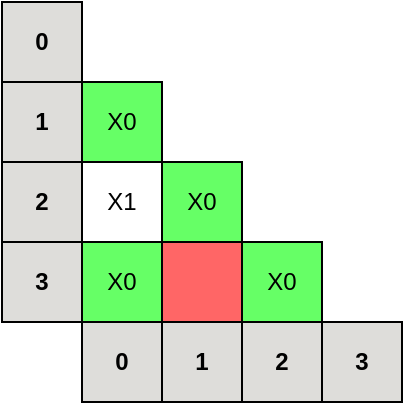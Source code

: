 <mxfile version="24.0.1" type="device">
  <diagram name="Seite-1" id="DV2gFybMHqL50xg0uv3c">
    <mxGraphModel dx="928" dy="448" grid="1" gridSize="10" guides="1" tooltips="1" connect="1" arrows="1" fold="1" page="1" pageScale="1" pageWidth="827" pageHeight="1169" math="0" shadow="0">
      <root>
        <mxCell id="0" />
        <mxCell id="1" parent="0" />
        <mxCell id="gaEJztT3Mrqc9i1CY80R-1" value="0" style="whiteSpace=wrap;html=1;aspect=fixed;fontStyle=1;fillColor=#deddda;" parent="1" vertex="1">
          <mxGeometry x="320" y="200" width="40" height="40" as="geometry" />
        </mxCell>
        <mxCell id="gaEJztT3Mrqc9i1CY80R-2" value="1" style="whiteSpace=wrap;html=1;aspect=fixed;fontStyle=1;fillColor=#deddda;" parent="1" vertex="1">
          <mxGeometry x="320" y="240" width="40" height="40" as="geometry" />
        </mxCell>
        <mxCell id="gaEJztT3Mrqc9i1CY80R-4" value="3" style="whiteSpace=wrap;html=1;aspect=fixed;fontStyle=1;fillColor=#deddda;" parent="1" vertex="1">
          <mxGeometry x="320" y="320" width="40" height="40" as="geometry" />
        </mxCell>
        <mxCell id="gaEJztT3Mrqc9i1CY80R-7" value="0" style="whiteSpace=wrap;html=1;aspect=fixed;fontStyle=1;fillColor=#deddda;" parent="1" vertex="1">
          <mxGeometry x="360" y="360" width="40" height="40" as="geometry" />
        </mxCell>
        <mxCell id="gaEJztT3Mrqc9i1CY80R-8" value="1" style="whiteSpace=wrap;html=1;aspect=fixed;fontStyle=1;fillColor=#deddda;" parent="1" vertex="1">
          <mxGeometry x="400" y="360" width="40" height="40" as="geometry" />
        </mxCell>
        <mxCell id="gaEJztT3Mrqc9i1CY80R-10" value="3" style="whiteSpace=wrap;html=1;aspect=fixed;fontStyle=1;fillColor=#deddda;" parent="1" vertex="1">
          <mxGeometry x="480" y="360" width="40" height="40" as="geometry" />
        </mxCell>
        <mxCell id="gaEJztT3Mrqc9i1CY80R-23" value="X0" style="whiteSpace=wrap;html=1;aspect=fixed;fillColor=#66FF66;" parent="1" vertex="1">
          <mxGeometry x="360" y="320" width="40" height="40" as="geometry" />
        </mxCell>
        <mxCell id="gaEJztT3Mrqc9i1CY80R-24" value="" style="whiteSpace=wrap;html=1;aspect=fixed;fillColor=#FF6666;" parent="1" vertex="1">
          <mxGeometry x="400" y="320" width="40" height="40" as="geometry" />
        </mxCell>
        <mxCell id="I1iwdl5dNDJHHNwYlYAb-1" value="2" style="whiteSpace=wrap;html=1;aspect=fixed;fontStyle=1;fillColor=#deddda;" vertex="1" parent="1">
          <mxGeometry x="440" y="360" width="40" height="40" as="geometry" />
        </mxCell>
        <mxCell id="I1iwdl5dNDJHHNwYlYAb-2" value="2" style="whiteSpace=wrap;html=1;aspect=fixed;fontStyle=1;fillColor=#deddda;" vertex="1" parent="1">
          <mxGeometry x="320" y="280" width="40" height="40" as="geometry" />
        </mxCell>
        <mxCell id="I1iwdl5dNDJHHNwYlYAb-3" value="X1" style="whiteSpace=wrap;html=1;aspect=fixed;fillColor=none;" vertex="1" parent="1">
          <mxGeometry x="360" y="280" width="40" height="40" as="geometry" />
        </mxCell>
        <mxCell id="I1iwdl5dNDJHHNwYlYAb-5" value="&lt;div&gt;X0&lt;/div&gt;" style="whiteSpace=wrap;html=1;aspect=fixed;fillColor=#66FF66;" vertex="1" parent="1">
          <mxGeometry x="440" y="320" width="40" height="40" as="geometry" />
        </mxCell>
        <mxCell id="I1iwdl5dNDJHHNwYlYAb-6" value="&lt;div&gt;X0&lt;/div&gt;" style="whiteSpace=wrap;html=1;aspect=fixed;fillColor=#66FF66;" vertex="1" parent="1">
          <mxGeometry x="400" y="280" width="40" height="40" as="geometry" />
        </mxCell>
        <mxCell id="I1iwdl5dNDJHHNwYlYAb-7" value="&lt;div&gt;X0&lt;/div&gt;" style="whiteSpace=wrap;html=1;aspect=fixed;fillColor=#66FF66;" vertex="1" parent="1">
          <mxGeometry x="360" y="240" width="40" height="40" as="geometry" />
        </mxCell>
      </root>
    </mxGraphModel>
  </diagram>
</mxfile>
